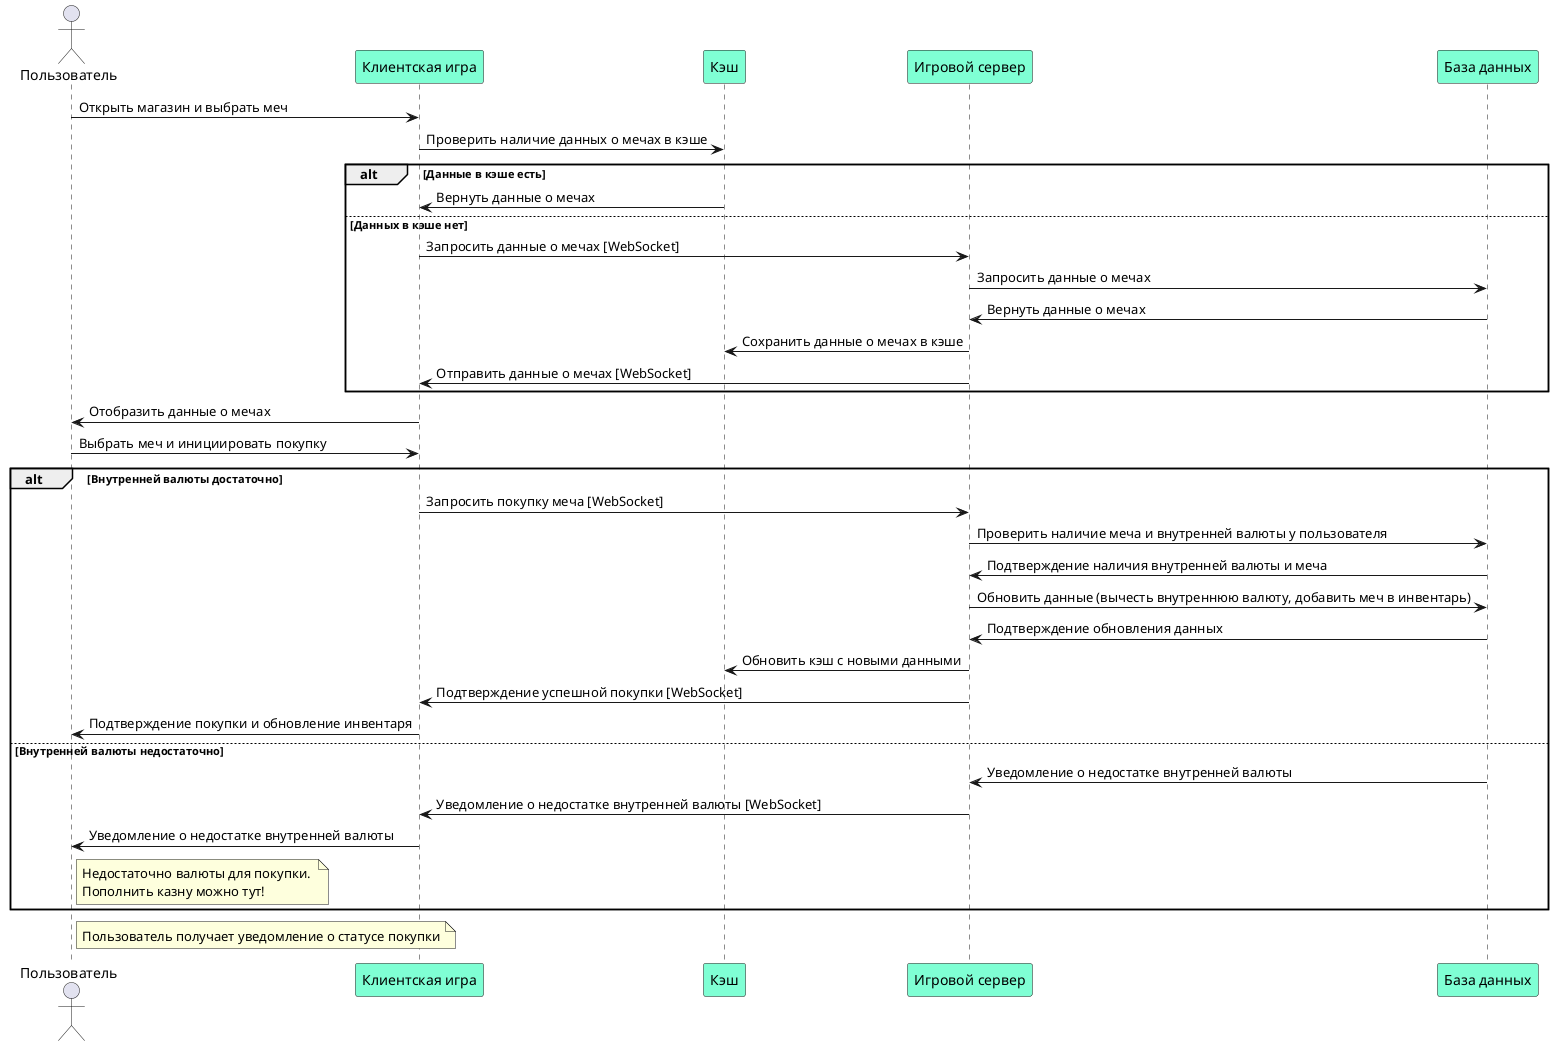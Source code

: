 @startuml
skinparam ParticipantBackgroundColor #7FFFD4

actor Пользователь
participant "Клиентская игра" as Game
participant "Кэш" as Cache
participant "Игровой сервер" as Server
participant "База данных" as DB

Пользователь -> Game: Открыть магазин и выбрать меч
Game -> Cache: Проверить наличие данных о мечах в кэше
alt Данные в кэше есть
    Cache -> Game: Вернуть данные о мечах
else Данных в кэше нет
    Game -> Server: Запросить данные о мечах [WebSocket]
    Server -> DB: Запросить данные о мечах
    DB -> Server: Вернуть данные о мечах
    Server -> Cache: Сохранить данные о мечах в кэше
    Server -> Game: Отправить данные о мечах [WebSocket]
end
Game -> Пользователь: Отобразить данные о мечах

Пользователь -> Game: Выбрать меч и инициировать покупку
alt Внутренней валюты достаточно
    Game -> Server: Запросить покупку меча [WebSocket]
    Server -> DB: Проверить наличие меча и внутренней валюты у пользователя
    DB -> Server: Подтверждение наличия внутренней валюты и меча
    Server -> DB: Обновить данные (вычесть внутреннюю валюту, добавить меч в инвентарь)
    DB -> Server: Подтверждение обновления данных
    Server -> Cache: Обновить кэш с новыми данными
    Server -> Game: Подтверждение успешной покупки [WebSocket]
    Game -> Пользователь: Подтверждение покупки и обновление инвентаря
else Внутренней валюты недостаточно
    DB -> Server: Уведомление о недостатке внутренней валюты
    Server -> Game: Уведомление о недостатке внутренней валюты [WebSocket]
    Game -> Пользователь: Уведомление о недостатке внутренней валюты
    note right of Пользователь
    Недостаточно валюты для покупки. 
    Пополнить казну можно тут!
    end note
end

note right of Пользователь: Пользователь получает уведомление о статусе покупки
@enduml
